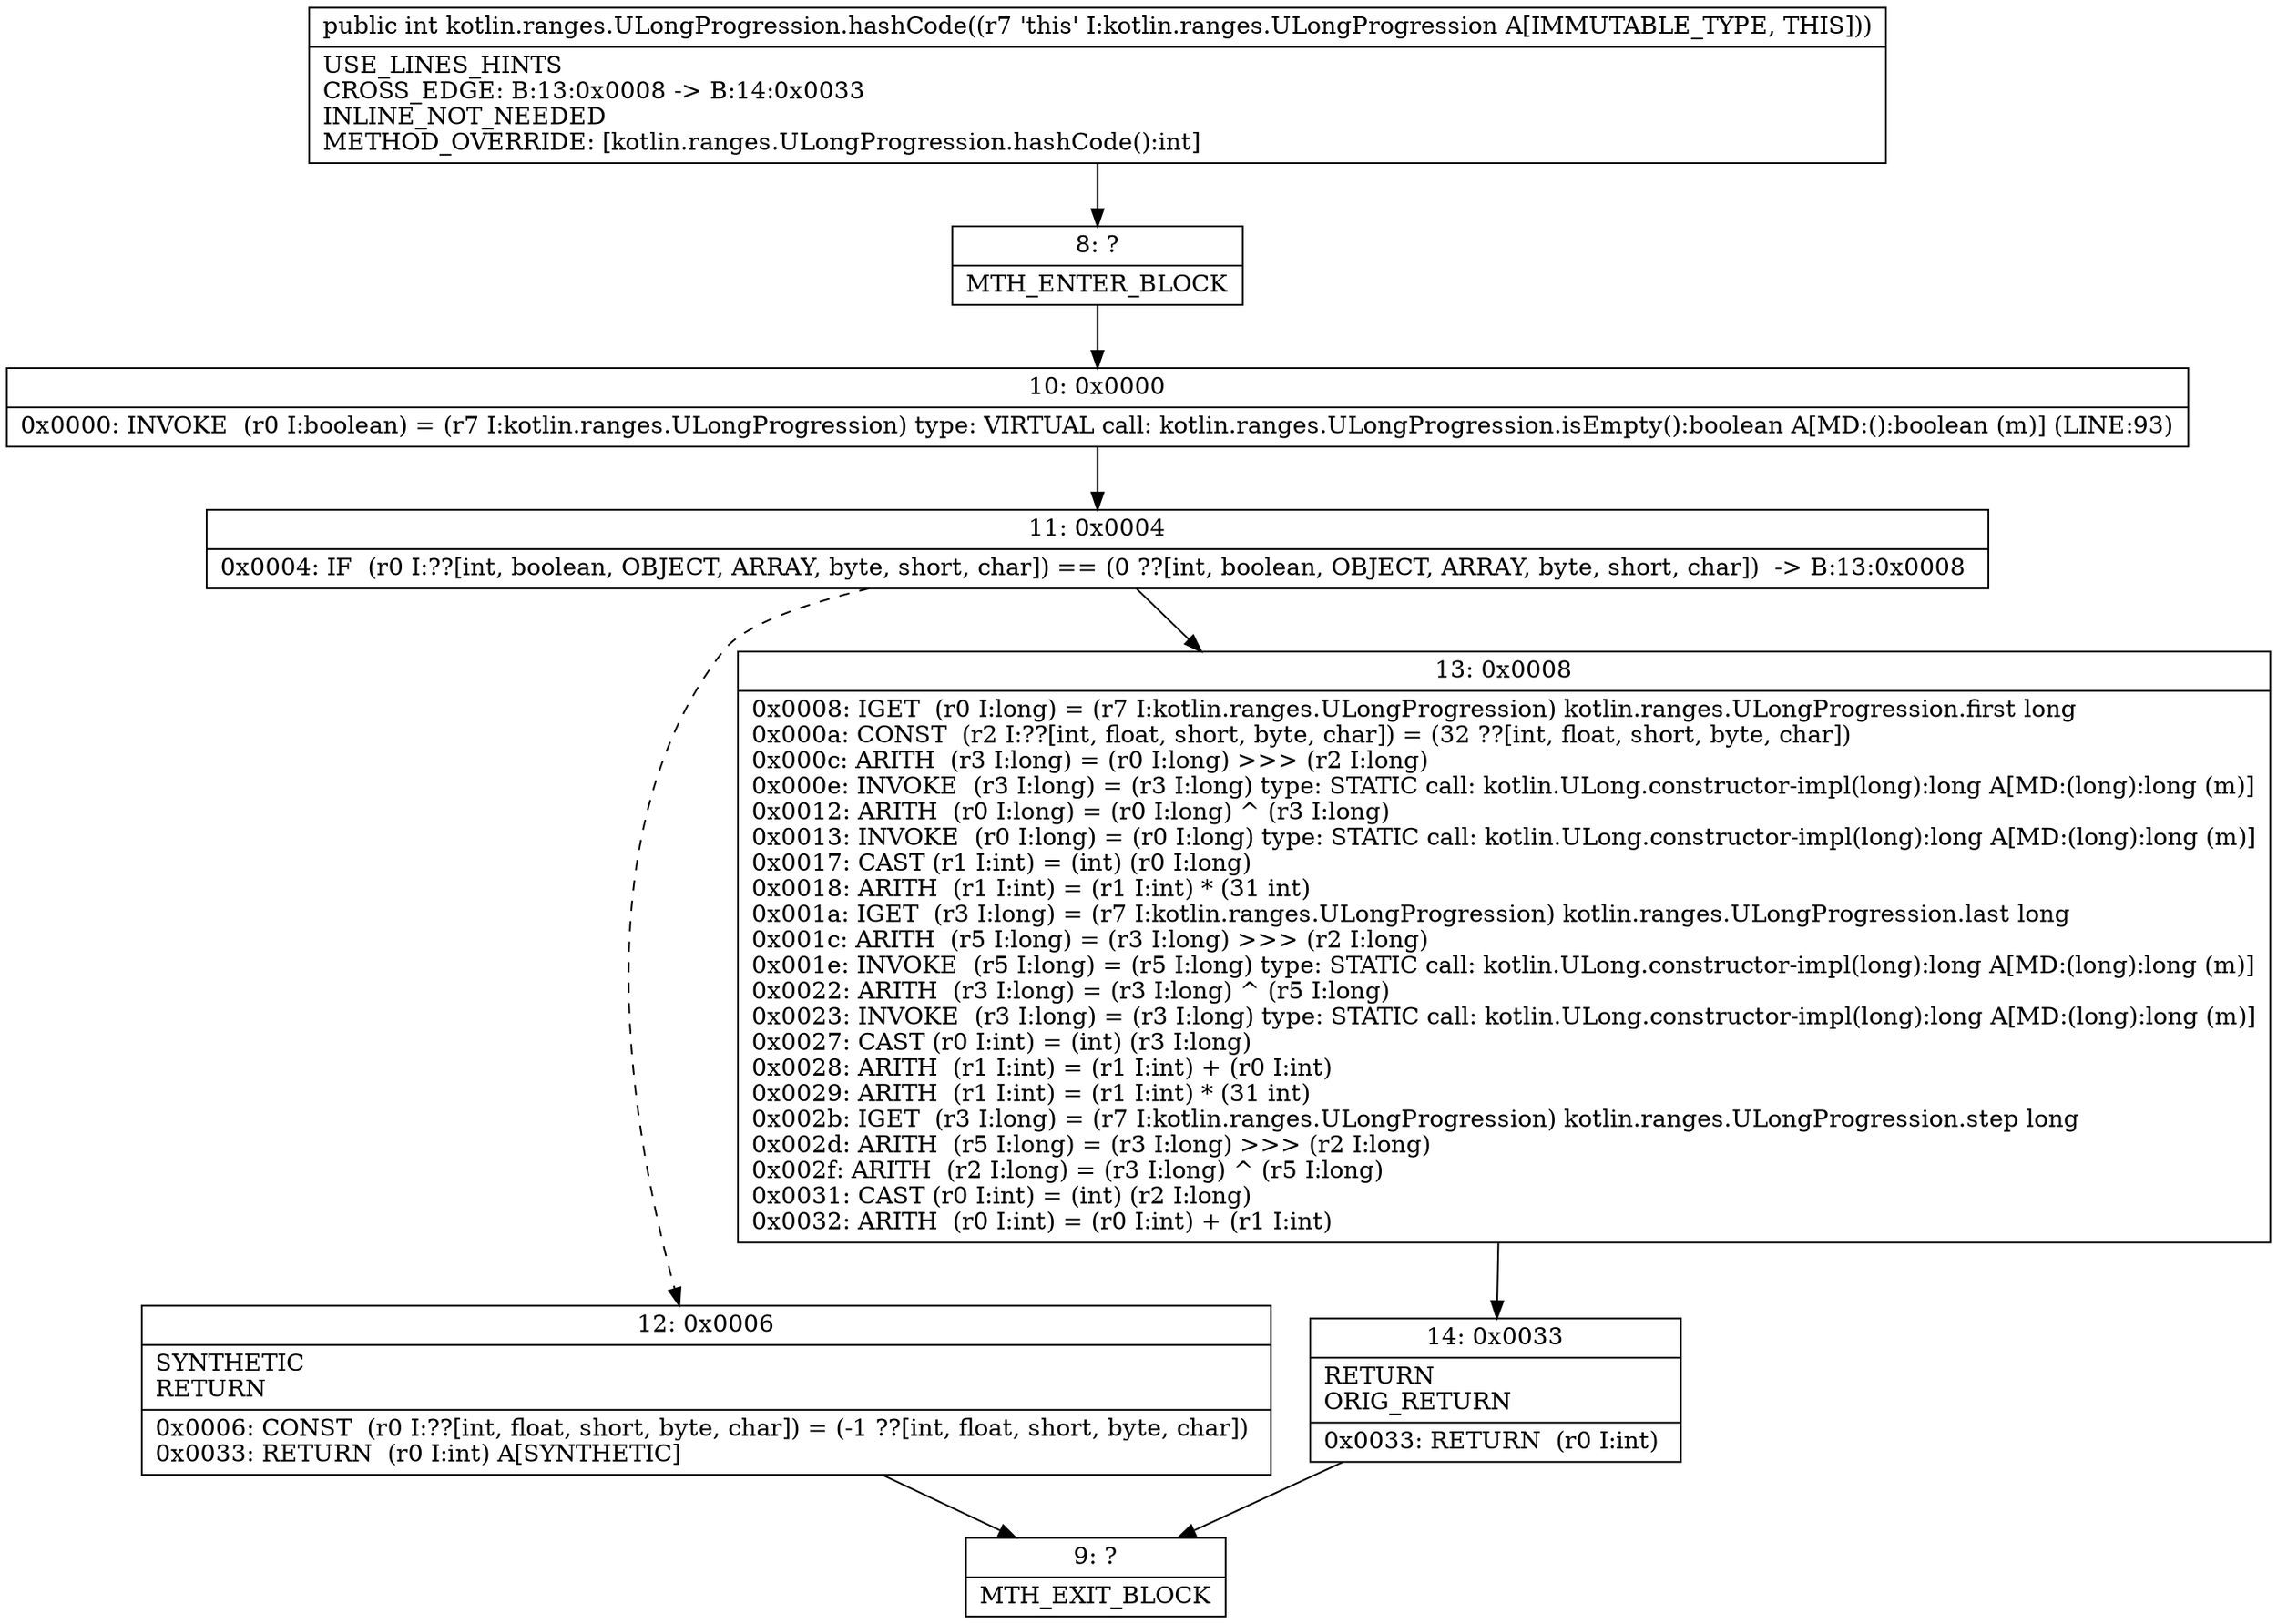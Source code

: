 digraph "CFG forkotlin.ranges.ULongProgression.hashCode()I" {
Node_8 [shape=record,label="{8\:\ ?|MTH_ENTER_BLOCK\l}"];
Node_10 [shape=record,label="{10\:\ 0x0000|0x0000: INVOKE  (r0 I:boolean) = (r7 I:kotlin.ranges.ULongProgression) type: VIRTUAL call: kotlin.ranges.ULongProgression.isEmpty():boolean A[MD:():boolean (m)] (LINE:93)\l}"];
Node_11 [shape=record,label="{11\:\ 0x0004|0x0004: IF  (r0 I:??[int, boolean, OBJECT, ARRAY, byte, short, char]) == (0 ??[int, boolean, OBJECT, ARRAY, byte, short, char])  \-\> B:13:0x0008 \l}"];
Node_12 [shape=record,label="{12\:\ 0x0006|SYNTHETIC\lRETURN\l|0x0006: CONST  (r0 I:??[int, float, short, byte, char]) = (\-1 ??[int, float, short, byte, char]) \l0x0033: RETURN  (r0 I:int) A[SYNTHETIC]\l}"];
Node_9 [shape=record,label="{9\:\ ?|MTH_EXIT_BLOCK\l}"];
Node_13 [shape=record,label="{13\:\ 0x0008|0x0008: IGET  (r0 I:long) = (r7 I:kotlin.ranges.ULongProgression) kotlin.ranges.ULongProgression.first long \l0x000a: CONST  (r2 I:??[int, float, short, byte, char]) = (32 ??[int, float, short, byte, char]) \l0x000c: ARITH  (r3 I:long) = (r0 I:long) \>\>\> (r2 I:long) \l0x000e: INVOKE  (r3 I:long) = (r3 I:long) type: STATIC call: kotlin.ULong.constructor\-impl(long):long A[MD:(long):long (m)]\l0x0012: ARITH  (r0 I:long) = (r0 I:long) ^ (r3 I:long) \l0x0013: INVOKE  (r0 I:long) = (r0 I:long) type: STATIC call: kotlin.ULong.constructor\-impl(long):long A[MD:(long):long (m)]\l0x0017: CAST (r1 I:int) = (int) (r0 I:long) \l0x0018: ARITH  (r1 I:int) = (r1 I:int) * (31 int) \l0x001a: IGET  (r3 I:long) = (r7 I:kotlin.ranges.ULongProgression) kotlin.ranges.ULongProgression.last long \l0x001c: ARITH  (r5 I:long) = (r3 I:long) \>\>\> (r2 I:long) \l0x001e: INVOKE  (r5 I:long) = (r5 I:long) type: STATIC call: kotlin.ULong.constructor\-impl(long):long A[MD:(long):long (m)]\l0x0022: ARITH  (r3 I:long) = (r3 I:long) ^ (r5 I:long) \l0x0023: INVOKE  (r3 I:long) = (r3 I:long) type: STATIC call: kotlin.ULong.constructor\-impl(long):long A[MD:(long):long (m)]\l0x0027: CAST (r0 I:int) = (int) (r3 I:long) \l0x0028: ARITH  (r1 I:int) = (r1 I:int) + (r0 I:int) \l0x0029: ARITH  (r1 I:int) = (r1 I:int) * (31 int) \l0x002b: IGET  (r3 I:long) = (r7 I:kotlin.ranges.ULongProgression) kotlin.ranges.ULongProgression.step long \l0x002d: ARITH  (r5 I:long) = (r3 I:long) \>\>\> (r2 I:long) \l0x002f: ARITH  (r2 I:long) = (r3 I:long) ^ (r5 I:long) \l0x0031: CAST (r0 I:int) = (int) (r2 I:long) \l0x0032: ARITH  (r0 I:int) = (r0 I:int) + (r1 I:int) \l}"];
Node_14 [shape=record,label="{14\:\ 0x0033|RETURN\lORIG_RETURN\l|0x0033: RETURN  (r0 I:int) \l}"];
MethodNode[shape=record,label="{public int kotlin.ranges.ULongProgression.hashCode((r7 'this' I:kotlin.ranges.ULongProgression A[IMMUTABLE_TYPE, THIS]))  | USE_LINES_HINTS\lCROSS_EDGE: B:13:0x0008 \-\> B:14:0x0033\lINLINE_NOT_NEEDED\lMETHOD_OVERRIDE: [kotlin.ranges.ULongProgression.hashCode():int]\l}"];
MethodNode -> Node_8;Node_8 -> Node_10;
Node_10 -> Node_11;
Node_11 -> Node_12[style=dashed];
Node_11 -> Node_13;
Node_12 -> Node_9;
Node_13 -> Node_14;
Node_14 -> Node_9;
}

